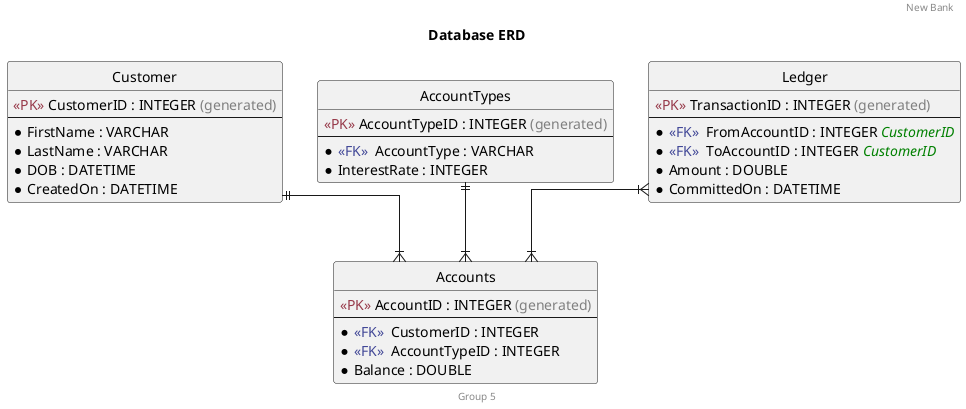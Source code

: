 @startuml

       ' remove the spot
       hide circle
       ' avoid problems with angled crows feet
       skinparam linetype ortho
       ' font
       skinparam defaultFontName Arial

       ' define styles
       !define desc(x) <color:gray>(x)</color>
       !define refers(x) <i><color:green>x</color></i>
       !define FK(x) <color:#424897><<FK>></color>  x<color:#000></color>
       !define PK(x) <color:#973A4A><<PK>></color> x : INTEGER desc(generated)

       title Database ERD

       header New Bank
       footer Group 5

       entity "Customer" {
        PK(CustomerID)
        --
        *FirstName : VARCHAR
        *LastName : VARCHAR
        *DOB : DATETIME
        *CreatedOn : DATETIME
       }

       entity "AccountTypes" {
        PK(AccountTypeID)
        --
        *FK(AccountType) : VARCHAR
        *InterestRate : INTEGER
       }

       entity "Ledger" {
        PK(TransactionID)
        --
        *FK(FromAccountID) : INTEGER refers(CustomerID)
        *FK(ToAccountID) : INTEGER refers(CustomerID)
        *Amount : DOUBLE
        *CommittedOn : DATETIME
       }

       entity "Accounts" {
        PK(AccountID)
        --
        *FK(CustomerID) : INTEGER
        *FK(AccountTypeID) : INTEGER
        *Balance : DOUBLE
       }


       ' relationships
       Customer ||--|{ Accounts
       AccountTypes ||--|{ Accounts
       Ledger }|--|{ Accounts

       @enduml